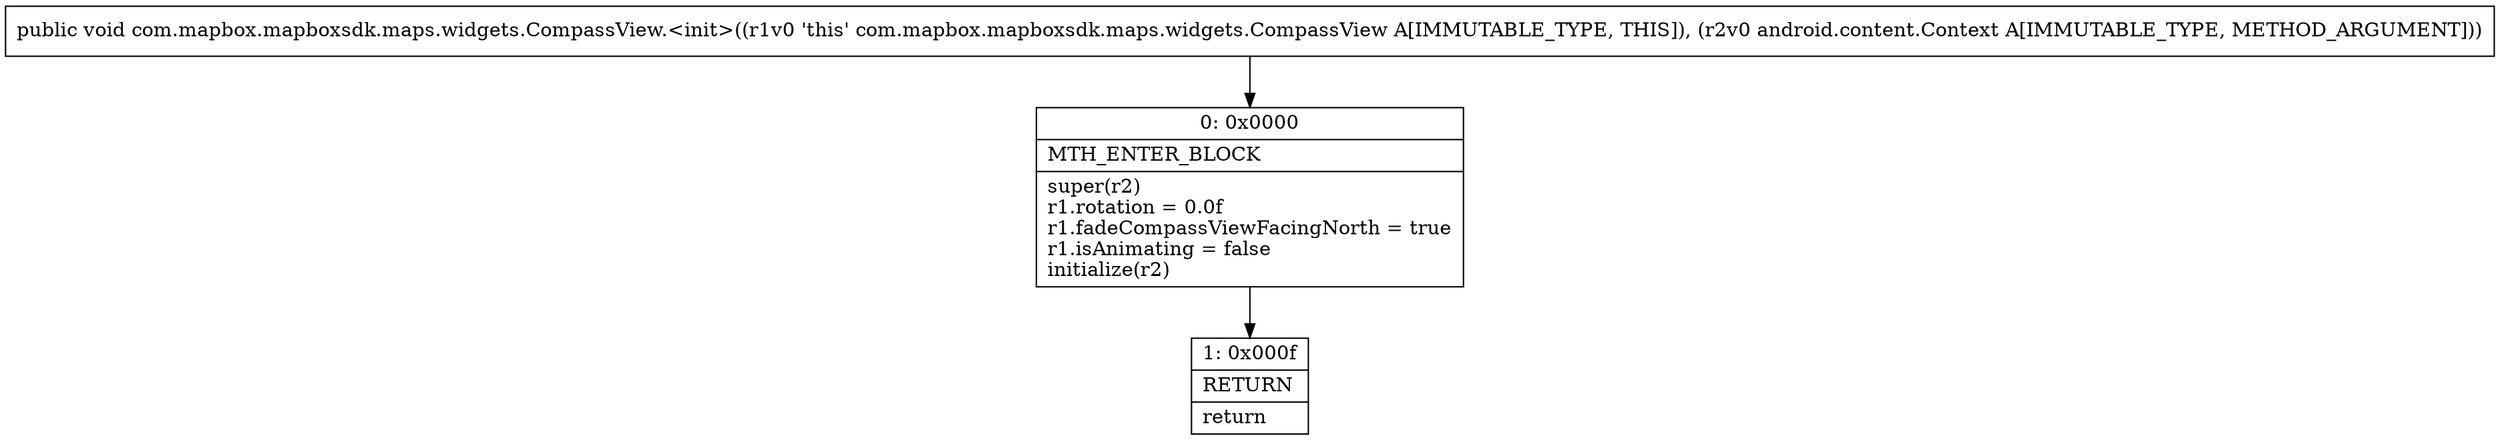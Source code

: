 digraph "CFG forcom.mapbox.mapboxsdk.maps.widgets.CompassView.\<init\>(Landroid\/content\/Context;)V" {
Node_0 [shape=record,label="{0\:\ 0x0000|MTH_ENTER_BLOCK\l|super(r2)\lr1.rotation = 0.0f\lr1.fadeCompassViewFacingNorth = true\lr1.isAnimating = false\linitialize(r2)\l}"];
Node_1 [shape=record,label="{1\:\ 0x000f|RETURN\l|return\l}"];
MethodNode[shape=record,label="{public void com.mapbox.mapboxsdk.maps.widgets.CompassView.\<init\>((r1v0 'this' com.mapbox.mapboxsdk.maps.widgets.CompassView A[IMMUTABLE_TYPE, THIS]), (r2v0 android.content.Context A[IMMUTABLE_TYPE, METHOD_ARGUMENT])) }"];
MethodNode -> Node_0;
Node_0 -> Node_1;
}

